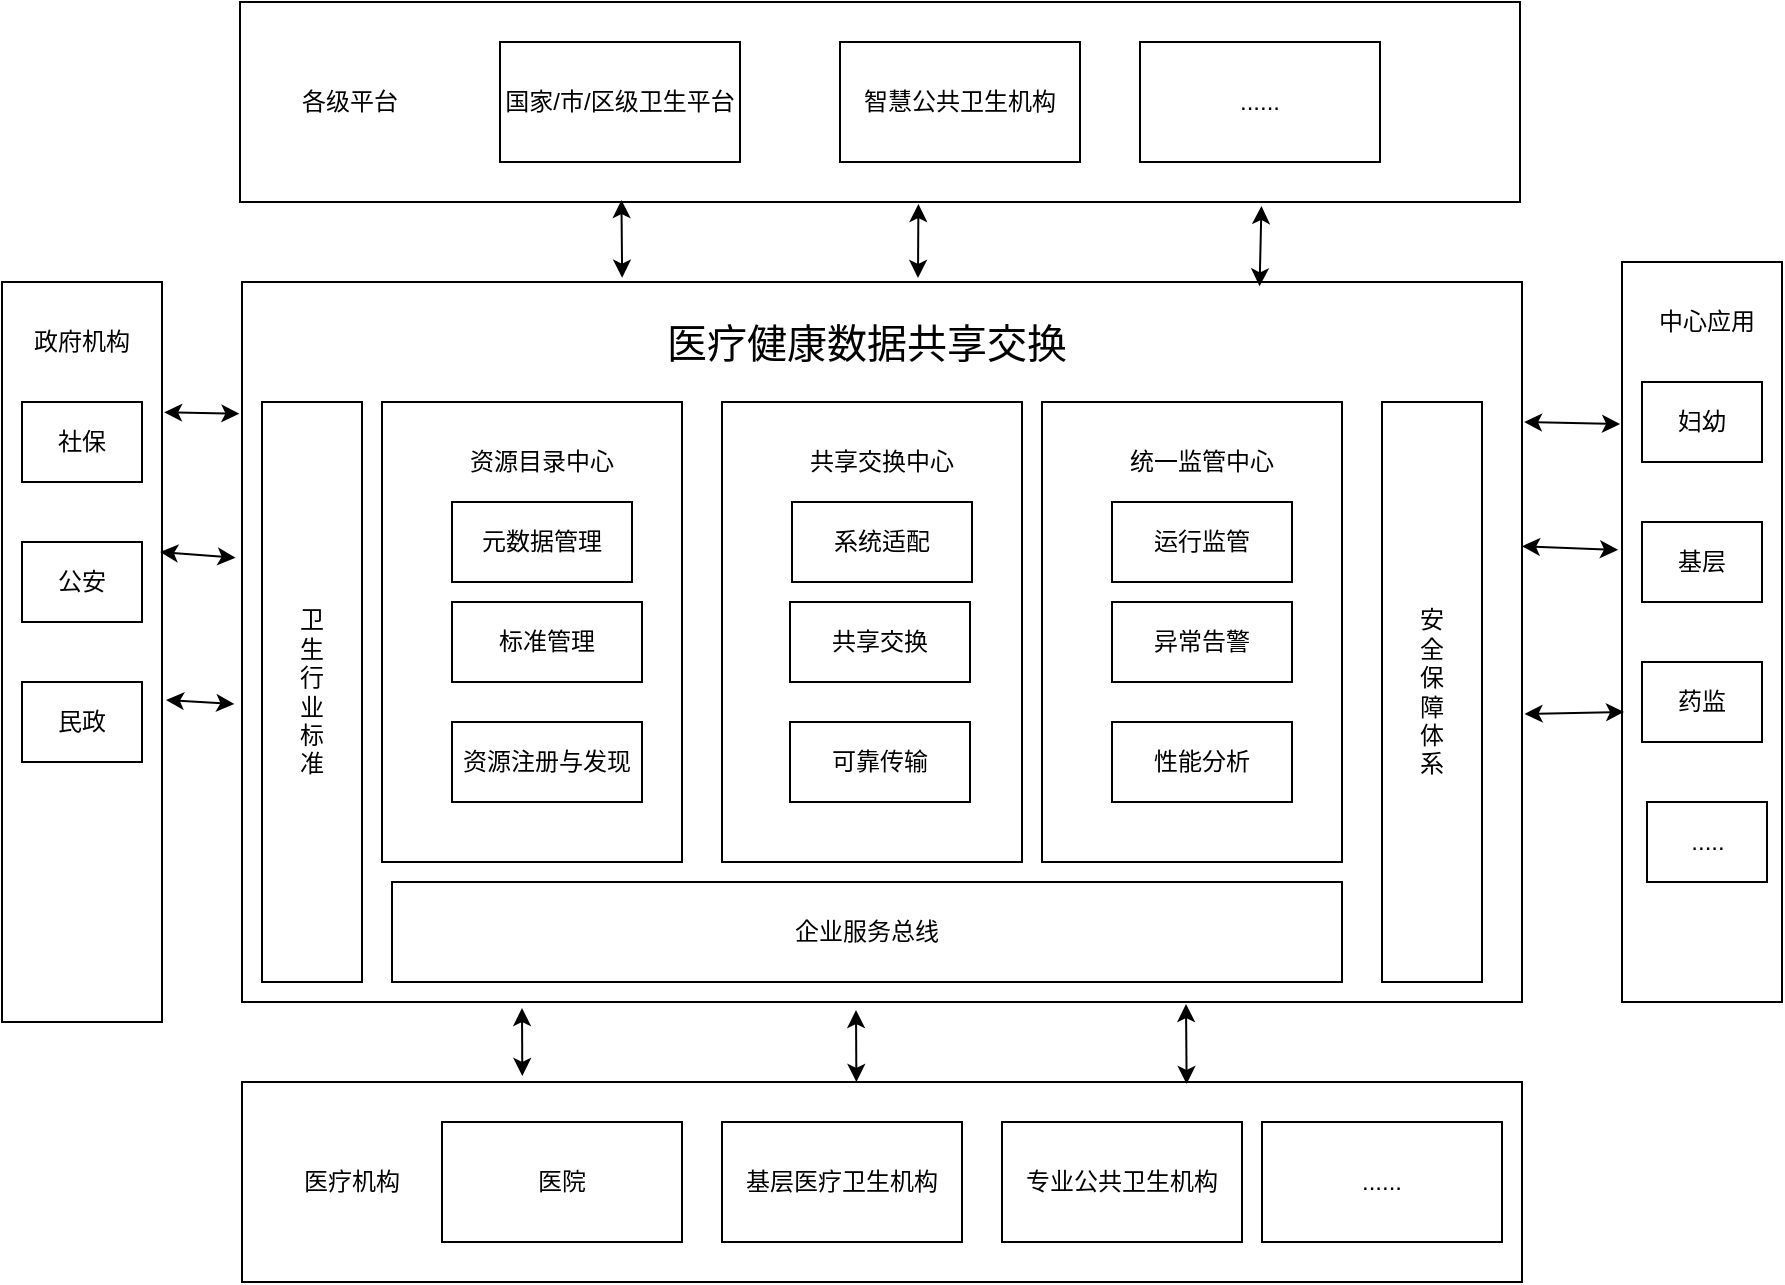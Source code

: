 <mxfile version="14.2.9" type="github">
  <diagram id="UN1B8tXsZsPeBrKihUz2" name="第 1 页">
    <mxGraphModel dx="1422" dy="772" grid="1" gridSize="10" guides="1" tooltips="1" connect="1" arrows="1" fold="1" page="1" pageScale="1" pageWidth="827" pageHeight="1169" math="0" shadow="0">
      <root>
        <mxCell id="0" />
        <mxCell id="1" parent="0" />
        <mxCell id="ByUWFRxSsnMN81YF6tTT-3" value="" style="rounded=0;whiteSpace=wrap;html=1;" parent="1" vertex="1">
          <mxGeometry x="170" y="190" width="640" height="360" as="geometry" />
        </mxCell>
        <mxCell id="ByUWFRxSsnMN81YF6tTT-4" value="&lt;font style=&quot;font-size: 20px&quot;&gt;医疗健康数据共享交换&lt;/font&gt;" style="text;html=1;strokeColor=none;fillColor=none;align=center;verticalAlign=middle;whiteSpace=wrap;rounded=0;" parent="1" vertex="1">
          <mxGeometry x="365" y="210" width="235" height="20" as="geometry" />
        </mxCell>
        <mxCell id="ByUWFRxSsnMN81YF6tTT-7" value="" style="rounded=0;whiteSpace=wrap;html=1;" parent="1" vertex="1">
          <mxGeometry x="240" y="250" width="150" height="230" as="geometry" />
        </mxCell>
        <mxCell id="ByUWFRxSsnMN81YF6tTT-8" value="" style="rounded=0;whiteSpace=wrap;html=1;" parent="1" vertex="1">
          <mxGeometry x="410" y="250" width="150" height="230" as="geometry" />
        </mxCell>
        <mxCell id="ByUWFRxSsnMN81YF6tTT-9" value="" style="rounded=0;whiteSpace=wrap;html=1;" parent="1" vertex="1">
          <mxGeometry x="570" y="250" width="150" height="230" as="geometry" />
        </mxCell>
        <mxCell id="ByUWFRxSsnMN81YF6tTT-10" value="资源目录中心" style="text;html=1;strokeColor=none;fillColor=none;align=center;verticalAlign=middle;whiteSpace=wrap;rounded=0;" parent="1" vertex="1">
          <mxGeometry x="250" y="270" width="140" height="20" as="geometry" />
        </mxCell>
        <mxCell id="ByUWFRxSsnMN81YF6tTT-11" value="元数据管理" style="rounded=0;whiteSpace=wrap;html=1;" parent="1" vertex="1">
          <mxGeometry x="275" y="300" width="90" height="40" as="geometry" />
        </mxCell>
        <mxCell id="ByUWFRxSsnMN81YF6tTT-12" value="标准管理" style="rounded=0;whiteSpace=wrap;html=1;" parent="1" vertex="1">
          <mxGeometry x="275" y="350" width="95" height="40" as="geometry" />
        </mxCell>
        <mxCell id="ByUWFRxSsnMN81YF6tTT-13" value="资源注册与发现" style="rounded=0;whiteSpace=wrap;html=1;" parent="1" vertex="1">
          <mxGeometry x="275" y="410" width="95" height="40" as="geometry" />
        </mxCell>
        <mxCell id="ByUWFRxSsnMN81YF6tTT-14" value="共享交换中心" style="text;html=1;strokeColor=none;fillColor=none;align=center;verticalAlign=middle;whiteSpace=wrap;rounded=0;" parent="1" vertex="1">
          <mxGeometry x="420" y="270" width="140" height="20" as="geometry" />
        </mxCell>
        <mxCell id="ByUWFRxSsnMN81YF6tTT-15" value="系统适配" style="rounded=0;whiteSpace=wrap;html=1;" parent="1" vertex="1">
          <mxGeometry x="445" y="300" width="90" height="40" as="geometry" />
        </mxCell>
        <mxCell id="ByUWFRxSsnMN81YF6tTT-16" value="共享交换" style="rounded=0;whiteSpace=wrap;html=1;" parent="1" vertex="1">
          <mxGeometry x="444" y="350" width="90" height="40" as="geometry" />
        </mxCell>
        <mxCell id="ByUWFRxSsnMN81YF6tTT-17" value="可靠传输" style="rounded=0;whiteSpace=wrap;html=1;" parent="1" vertex="1">
          <mxGeometry x="444" y="410" width="90" height="40" as="geometry" />
        </mxCell>
        <mxCell id="ByUWFRxSsnMN81YF6tTT-18" value="统一监管中心" style="text;html=1;strokeColor=none;fillColor=none;align=center;verticalAlign=middle;whiteSpace=wrap;rounded=0;" parent="1" vertex="1">
          <mxGeometry x="580" y="270" width="140" height="20" as="geometry" />
        </mxCell>
        <mxCell id="ByUWFRxSsnMN81YF6tTT-19" value="运行监管" style="rounded=0;whiteSpace=wrap;html=1;" parent="1" vertex="1">
          <mxGeometry x="605" y="300" width="90" height="40" as="geometry" />
        </mxCell>
        <mxCell id="ByUWFRxSsnMN81YF6tTT-20" value="异常告警" style="rounded=0;whiteSpace=wrap;html=1;" parent="1" vertex="1">
          <mxGeometry x="605" y="350" width="90" height="40" as="geometry" />
        </mxCell>
        <mxCell id="ByUWFRxSsnMN81YF6tTT-21" value="性能分析" style="rounded=0;whiteSpace=wrap;html=1;" parent="1" vertex="1">
          <mxGeometry x="605" y="410" width="90" height="40" as="geometry" />
        </mxCell>
        <mxCell id="ByUWFRxSsnMN81YF6tTT-22" value="卫&lt;br&gt;生&lt;br&gt;行&lt;br&gt;业&lt;br&gt;标&lt;br&gt;准" style="rounded=0;whiteSpace=wrap;html=1;" parent="1" vertex="1">
          <mxGeometry x="180" y="250" width="50" height="290" as="geometry" />
        </mxCell>
        <mxCell id="ByUWFRxSsnMN81YF6tTT-23" value="安&lt;br&gt;全&lt;br&gt;保&lt;br&gt;障&lt;br&gt;体&lt;br&gt;系" style="rounded=0;whiteSpace=wrap;html=1;" parent="1" vertex="1">
          <mxGeometry x="740" y="250" width="50" height="290" as="geometry" />
        </mxCell>
        <mxCell id="ByUWFRxSsnMN81YF6tTT-24" value="" style="rounded=0;whiteSpace=wrap;html=1;" parent="1" vertex="1">
          <mxGeometry x="169" y="50" width="640" height="100" as="geometry" />
        </mxCell>
        <mxCell id="ByUWFRxSsnMN81YF6tTT-25" value="各级平台" style="text;html=1;strokeColor=none;fillColor=none;align=center;verticalAlign=middle;whiteSpace=wrap;rounded=0;" parent="1" vertex="1">
          <mxGeometry x="179" y="90" width="90" height="20" as="geometry" />
        </mxCell>
        <mxCell id="ByUWFRxSsnMN81YF6tTT-26" value="国家/市/区级卫生平台" style="rounded=0;whiteSpace=wrap;html=1;" parent="1" vertex="1">
          <mxGeometry x="299" y="70" width="120" height="60" as="geometry" />
        </mxCell>
        <mxCell id="ByUWFRxSsnMN81YF6tTT-27" value="智慧公共卫生机构" style="rounded=0;whiteSpace=wrap;html=1;" parent="1" vertex="1">
          <mxGeometry x="469" y="70" width="120" height="60" as="geometry" />
        </mxCell>
        <mxCell id="ByUWFRxSsnMN81YF6tTT-28" value="......" style="rounded=0;whiteSpace=wrap;html=1;" parent="1" vertex="1">
          <mxGeometry x="619" y="70" width="120" height="60" as="geometry" />
        </mxCell>
        <mxCell id="ByUWFRxSsnMN81YF6tTT-29" value="" style="rounded=0;whiteSpace=wrap;html=1;" parent="1" vertex="1">
          <mxGeometry x="170" y="590" width="640" height="100" as="geometry" />
        </mxCell>
        <mxCell id="ByUWFRxSsnMN81YF6tTT-30" value="医疗机构" style="text;html=1;strokeColor=none;fillColor=none;align=center;verticalAlign=middle;whiteSpace=wrap;rounded=0;" parent="1" vertex="1">
          <mxGeometry x="180" y="630" width="90" height="20" as="geometry" />
        </mxCell>
        <mxCell id="ByUWFRxSsnMN81YF6tTT-31" value="医院" style="rounded=0;whiteSpace=wrap;html=1;" parent="1" vertex="1">
          <mxGeometry x="270" y="610" width="120" height="60" as="geometry" />
        </mxCell>
        <mxCell id="ByUWFRxSsnMN81YF6tTT-32" value="基层医疗卫生机构" style="rounded=0;whiteSpace=wrap;html=1;" parent="1" vertex="1">
          <mxGeometry x="410" y="610" width="120" height="60" as="geometry" />
        </mxCell>
        <mxCell id="ByUWFRxSsnMN81YF6tTT-33" value="专业公共卫生机构" style="rounded=0;whiteSpace=wrap;html=1;" parent="1" vertex="1">
          <mxGeometry x="550" y="610" width="120" height="60" as="geometry" />
        </mxCell>
        <mxCell id="ByUWFRxSsnMN81YF6tTT-34" value="......" style="rounded=0;whiteSpace=wrap;html=1;" parent="1" vertex="1">
          <mxGeometry x="680" y="610" width="120" height="60" as="geometry" />
        </mxCell>
        <mxCell id="ByUWFRxSsnMN81YF6tTT-35" value="" style="rounded=0;whiteSpace=wrap;html=1;" parent="1" vertex="1">
          <mxGeometry x="50" y="190" width="80" height="370" as="geometry" />
        </mxCell>
        <mxCell id="ByUWFRxSsnMN81YF6tTT-37" value="政府机构" style="text;html=1;strokeColor=none;fillColor=none;align=center;verticalAlign=middle;whiteSpace=wrap;rounded=0;" parent="1" vertex="1">
          <mxGeometry x="65" y="210" width="50" height="20" as="geometry" />
        </mxCell>
        <mxCell id="ByUWFRxSsnMN81YF6tTT-38" value="社保" style="rounded=0;whiteSpace=wrap;html=1;" parent="1" vertex="1">
          <mxGeometry x="60" y="250" width="60" height="40" as="geometry" />
        </mxCell>
        <mxCell id="ByUWFRxSsnMN81YF6tTT-39" value="公安" style="rounded=0;whiteSpace=wrap;html=1;" parent="1" vertex="1">
          <mxGeometry x="60" y="320" width="60" height="40" as="geometry" />
        </mxCell>
        <mxCell id="ByUWFRxSsnMN81YF6tTT-40" value="民政" style="rounded=0;whiteSpace=wrap;html=1;" parent="1" vertex="1">
          <mxGeometry x="60" y="390" width="60" height="40" as="geometry" />
        </mxCell>
        <mxCell id="ByUWFRxSsnMN81YF6tTT-41" value="" style="rounded=0;whiteSpace=wrap;html=1;" parent="1" vertex="1">
          <mxGeometry x="860" y="180" width="80" height="370" as="geometry" />
        </mxCell>
        <mxCell id="ByUWFRxSsnMN81YF6tTT-42" value="中心应用" style="text;html=1;strokeColor=none;fillColor=none;align=center;verticalAlign=middle;whiteSpace=wrap;rounded=0;" parent="1" vertex="1">
          <mxGeometry x="875" y="200" width="55" height="20" as="geometry" />
        </mxCell>
        <mxCell id="ByUWFRxSsnMN81YF6tTT-43" value="妇幼" style="rounded=0;whiteSpace=wrap;html=1;" parent="1" vertex="1">
          <mxGeometry x="870" y="240" width="60" height="40" as="geometry" />
        </mxCell>
        <mxCell id="ByUWFRxSsnMN81YF6tTT-44" value="基层" style="rounded=0;whiteSpace=wrap;html=1;" parent="1" vertex="1">
          <mxGeometry x="870" y="310" width="60" height="40" as="geometry" />
        </mxCell>
        <mxCell id="ByUWFRxSsnMN81YF6tTT-45" value="药监" style="rounded=0;whiteSpace=wrap;html=1;" parent="1" vertex="1">
          <mxGeometry x="870" y="380" width="60" height="40" as="geometry" />
        </mxCell>
        <mxCell id="ByUWFRxSsnMN81YF6tTT-46" value="....." style="rounded=0;whiteSpace=wrap;html=1;" parent="1" vertex="1">
          <mxGeometry x="872.5" y="450" width="60" height="40" as="geometry" />
        </mxCell>
        <mxCell id="ByUWFRxSsnMN81YF6tTT-47" value="企业服务总线" style="rounded=0;whiteSpace=wrap;html=1;" parent="1" vertex="1">
          <mxGeometry x="245" y="490" width="475" height="50" as="geometry" />
        </mxCell>
        <mxCell id="ByUWFRxSsnMN81YF6tTT-48" value="" style="endArrow=classic;startArrow=classic;html=1;entryX=0.298;entryY=0.99;entryDx=0;entryDy=0;entryPerimeter=0;exitX=0.297;exitY=-0.006;exitDx=0;exitDy=0;exitPerimeter=0;" parent="1" source="ByUWFRxSsnMN81YF6tTT-3" target="ByUWFRxSsnMN81YF6tTT-24" edge="1">
          <mxGeometry width="50" height="50" relative="1" as="geometry">
            <mxPoint x="390" y="350" as="sourcePoint" />
            <mxPoint x="440" y="300" as="targetPoint" />
          </mxGeometry>
        </mxCell>
        <mxCell id="ByUWFRxSsnMN81YF6tTT-49" value="" style="endArrow=classic;startArrow=classic;html=1;entryX=0.53;entryY=1.01;entryDx=0;entryDy=0;entryPerimeter=0;" parent="1" target="ByUWFRxSsnMN81YF6tTT-24" edge="1">
          <mxGeometry width="50" height="50" relative="1" as="geometry">
            <mxPoint x="508" y="188" as="sourcePoint" />
            <mxPoint x="369.72" y="159" as="targetPoint" />
          </mxGeometry>
        </mxCell>
        <mxCell id="ByUWFRxSsnMN81YF6tTT-50" value="" style="endArrow=classic;startArrow=classic;html=1;entryX=0.798;entryY=1.02;entryDx=0;entryDy=0;entryPerimeter=0;exitX=0.795;exitY=0.006;exitDx=0;exitDy=0;exitPerimeter=0;" parent="1" source="ByUWFRxSsnMN81YF6tTT-3" target="ByUWFRxSsnMN81YF6tTT-24" edge="1">
          <mxGeometry width="50" height="50" relative="1" as="geometry">
            <mxPoint x="518" y="198" as="sourcePoint" />
            <mxPoint x="518.2" y="161" as="targetPoint" />
          </mxGeometry>
        </mxCell>
        <mxCell id="ByUWFRxSsnMN81YF6tTT-51" value="" style="endArrow=classic;startArrow=classic;html=1;entryX=1.013;entryY=0.176;entryDx=0;entryDy=0;entryPerimeter=0;exitX=-0.002;exitY=0.183;exitDx=0;exitDy=0;exitPerimeter=0;" parent="1" source="ByUWFRxSsnMN81YF6tTT-3" target="ByUWFRxSsnMN81YF6tTT-35" edge="1">
          <mxGeometry width="50" height="50" relative="1" as="geometry">
            <mxPoint x="370.08" y="197.84" as="sourcePoint" />
            <mxPoint x="369.72" y="159" as="targetPoint" />
          </mxGeometry>
        </mxCell>
        <mxCell id="ByUWFRxSsnMN81YF6tTT-52" value="" style="endArrow=classic;startArrow=classic;html=1;exitX=-0.005;exitY=0.383;exitDx=0;exitDy=0;exitPerimeter=0;entryX=0.988;entryY=0.365;entryDx=0;entryDy=0;entryPerimeter=0;" parent="1" source="ByUWFRxSsnMN81YF6tTT-3" target="ByUWFRxSsnMN81YF6tTT-35" edge="1">
          <mxGeometry width="50" height="50" relative="1" as="geometry">
            <mxPoint x="178.72" y="265.88" as="sourcePoint" />
            <mxPoint x="133" y="331" as="targetPoint" />
          </mxGeometry>
        </mxCell>
        <mxCell id="ByUWFRxSsnMN81YF6tTT-53" value="" style="endArrow=classic;startArrow=classic;html=1;exitX=-0.006;exitY=0.586;exitDx=0;exitDy=0;exitPerimeter=0;entryX=1.025;entryY=0.565;entryDx=0;entryDy=0;entryPerimeter=0;" parent="1" source="ByUWFRxSsnMN81YF6tTT-3" target="ByUWFRxSsnMN81YF6tTT-35" edge="1">
          <mxGeometry width="50" height="50" relative="1" as="geometry">
            <mxPoint x="176.8" y="337.88" as="sourcePoint" />
            <mxPoint x="143" y="341" as="targetPoint" />
          </mxGeometry>
        </mxCell>
        <mxCell id="ByUWFRxSsnMN81YF6tTT-54" value="" style="endArrow=classic;startArrow=classic;html=1;exitX=-0.012;exitY=0.219;exitDx=0;exitDy=0;exitPerimeter=0;" parent="1" source="ByUWFRxSsnMN81YF6tTT-41" edge="1">
          <mxGeometry width="50" height="50" relative="1" as="geometry">
            <mxPoint x="178.72" y="265.88" as="sourcePoint" />
            <mxPoint x="811" y="260" as="targetPoint" />
          </mxGeometry>
        </mxCell>
        <mxCell id="ByUWFRxSsnMN81YF6tTT-56" value="" style="endArrow=classic;startArrow=classic;html=1;exitX=-0.025;exitY=0.389;exitDx=0;exitDy=0;exitPerimeter=0;entryX=1;entryY=0.367;entryDx=0;entryDy=0;entryPerimeter=0;" parent="1" source="ByUWFRxSsnMN81YF6tTT-41" target="ByUWFRxSsnMN81YF6tTT-3" edge="1">
          <mxGeometry width="50" height="50" relative="1" as="geometry">
            <mxPoint x="869.04" y="271.03" as="sourcePoint" />
            <mxPoint x="821" y="270" as="targetPoint" />
          </mxGeometry>
        </mxCell>
        <mxCell id="ByUWFRxSsnMN81YF6tTT-57" value="" style="endArrow=classic;startArrow=classic;html=1;exitX=0.013;exitY=0.608;exitDx=0;exitDy=0;exitPerimeter=0;entryX=1.002;entryY=0.6;entryDx=0;entryDy=0;entryPerimeter=0;" parent="1" source="ByUWFRxSsnMN81YF6tTT-41" target="ByUWFRxSsnMN81YF6tTT-3" edge="1">
          <mxGeometry width="50" height="50" relative="1" as="geometry">
            <mxPoint x="868" y="333.93" as="sourcePoint" />
            <mxPoint x="820" y="332.12" as="targetPoint" />
          </mxGeometry>
        </mxCell>
        <mxCell id="ByUWFRxSsnMN81YF6tTT-58" value="" style="endArrow=classic;startArrow=classic;html=1;entryX=0.219;entryY=-0.03;entryDx=0;entryDy=0;entryPerimeter=0;" parent="1" target="ByUWFRxSsnMN81YF6tTT-29" edge="1">
          <mxGeometry width="50" height="50" relative="1" as="geometry">
            <mxPoint x="310" y="553" as="sourcePoint" />
            <mxPoint x="821.28" y="416" as="targetPoint" />
            <Array as="points" />
          </mxGeometry>
        </mxCell>
        <mxCell id="ByUWFRxSsnMN81YF6tTT-59" value="" style="endArrow=classic;startArrow=classic;html=1;entryX=0.48;entryY=0;entryDx=0;entryDy=0;entryPerimeter=0;" parent="1" target="ByUWFRxSsnMN81YF6tTT-29" edge="1">
          <mxGeometry width="50" height="50" relative="1" as="geometry">
            <mxPoint x="477" y="554" as="sourcePoint" />
            <mxPoint x="320.16" y="597" as="targetPoint" />
          </mxGeometry>
        </mxCell>
        <mxCell id="ByUWFRxSsnMN81YF6tTT-60" value="" style="endArrow=classic;startArrow=classic;html=1;entryX=0.738;entryY=0.01;entryDx=0;entryDy=0;entryPerimeter=0;" parent="1" target="ByUWFRxSsnMN81YF6tTT-29" edge="1">
          <mxGeometry width="50" height="50" relative="1" as="geometry">
            <mxPoint x="642" y="551" as="sourcePoint" />
            <mxPoint x="487.2" y="600" as="targetPoint" />
          </mxGeometry>
        </mxCell>
      </root>
    </mxGraphModel>
  </diagram>
</mxfile>
